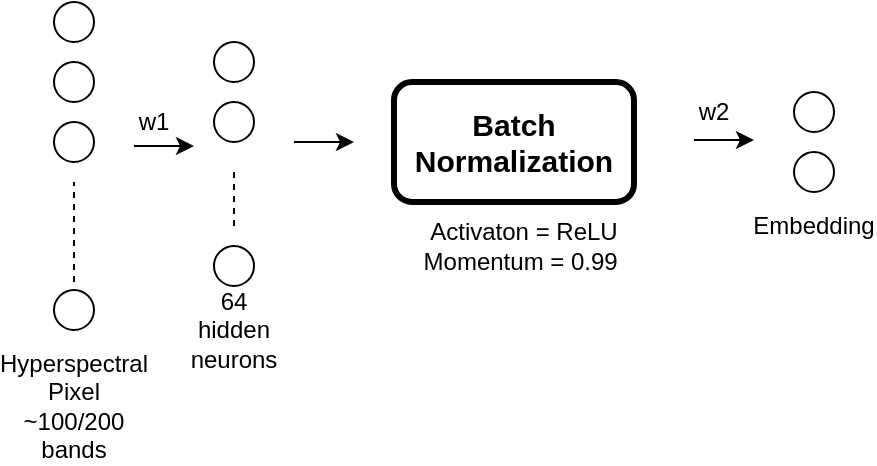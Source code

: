 <mxfile type="device" version="10.7.0"><diagram id="fuGZOkBNbBCc_XOJ73T3" name="Page-1"><mxGraphModel grid="1" dx="1010" dy="578" gridSize="10" guides="1" tooltips="1" connect="1" arrows="1" fold="1" page="1" pageScale="1" pageWidth="827" pageHeight="369" math="0" shadow="0"><root><mxCell id="0"/><mxCell id="1" parent="0"/><mxCell id="42XdpaSLYsKR8kCS0dH4-1" value="" parent="1" style="ellipse;whiteSpace=wrap;html=1;aspect=fixed;" vertex="1"><mxGeometry as="geometry" x="40" y="18" width="20" height="20"/></mxCell><mxCell id="42XdpaSLYsKR8kCS0dH4-2" value="" parent="1" style="ellipse;whiteSpace=wrap;html=1;aspect=fixed;" vertex="1"><mxGeometry as="geometry" x="40" y="48" width="20" height="20"/></mxCell><mxCell id="42XdpaSLYsKR8kCS0dH4-3" value="" parent="1" style="ellipse;whiteSpace=wrap;html=1;aspect=fixed;" vertex="1"><mxGeometry as="geometry" x="40" y="78" width="20" height="20"/></mxCell><mxCell id="42XdpaSLYsKR8kCS0dH4-4" value="" parent="1" style="endArrow=none;dashed=1;html=1;" edge="1"><mxGeometry as="geometry" width="50" height="50" relative="1"><mxPoint as="sourcePoint" x="50" y="158"/><mxPoint as="targetPoint" x="50" y="108"/></mxGeometry></mxCell><mxCell id="42XdpaSLYsKR8kCS0dH4-5" value="" parent="1" style="ellipse;whiteSpace=wrap;html=1;aspect=fixed;" vertex="1"><mxGeometry as="geometry" x="40" y="162" width="20" height="20"/></mxCell><mxCell id="42XdpaSLYsKR8kCS0dH4-6" value="Hyperspectral Pixel ~100/200 bands&lt;br&gt;" parent="1" style="text;html=1;strokeColor=none;fillColor=none;align=center;verticalAlign=middle;whiteSpace=wrap;rounded=0;" vertex="1"><mxGeometry as="geometry" x="30" y="210" width="40" height="20"/></mxCell><mxCell id="42XdpaSLYsKR8kCS0dH4-7" value="" parent="1" style="ellipse;whiteSpace=wrap;html=1;aspect=fixed;" vertex="1"><mxGeometry as="geometry" x="120" y="140" width="20" height="20"/></mxCell><mxCell id="42XdpaSLYsKR8kCS0dH4-8" value="" parent="1" style="ellipse;whiteSpace=wrap;html=1;aspect=fixed;" vertex="1"><mxGeometry as="geometry" x="120" y="68" width="20" height="20"/></mxCell><mxCell id="42XdpaSLYsKR8kCS0dH4-9" value="" parent="1" style="ellipse;whiteSpace=wrap;html=1;aspect=fixed;" vertex="1"><mxGeometry as="geometry" x="120" y="38" width="20" height="20"/></mxCell><mxCell id="42XdpaSLYsKR8kCS0dH4-11" value="" parent="1" style="endArrow=none;dashed=1;html=1;" edge="1"><mxGeometry as="geometry" width="50" height="50" relative="1"><mxPoint as="sourcePoint" x="130" y="130"/><mxPoint as="targetPoint" x="130" y="100"/></mxGeometry></mxCell><mxCell id="42XdpaSLYsKR8kCS0dH4-12" value="" parent="1" style="endArrow=classic;html=1;" edge="1"><mxGeometry as="geometry" width="50" height="50" relative="1"><mxPoint as="sourcePoint" x="80" y="90"/><mxPoint as="targetPoint" x="110" y="90"/></mxGeometry></mxCell><mxCell id="42XdpaSLYsKR8kCS0dH4-13" value="64 hidden neurons&lt;br&gt;" parent="1" style="text;html=1;strokeColor=none;fillColor=none;align=center;verticalAlign=middle;whiteSpace=wrap;rounded=0;" vertex="1"><mxGeometry as="geometry" x="110" y="172" width="40" height="20"/></mxCell><mxCell id="42XdpaSLYsKR8kCS0dH4-14" value="&lt;b style=&quot;font-size: 15px&quot;&gt;&lt;font style=&quot;font-size: 15px&quot;&gt;Batch Normalization&lt;/font&gt;&lt;/b&gt;&lt;br style=&quot;font-size: 15px&quot;&gt;" parent="1" style="text;html=1;strokeColor=none;fillColor=none;align=center;verticalAlign=middle;whiteSpace=wrap;rounded=0;" vertex="1"><mxGeometry as="geometry" x="250" y="78" width="40" height="20"/></mxCell><mxCell id="42XdpaSLYsKR8kCS0dH4-15" value="" parent="1" style="rounded=1;whiteSpace=wrap;html=1;strokeColor=#000000;strokeWidth=3;fillColor=none;" vertex="1"><mxGeometry as="geometry" x="210" y="58" width="120" height="60"/></mxCell><mxCell id="42XdpaSLYsKR8kCS0dH4-16" value="" parent="1" style="endArrow=classic;html=1;" edge="1"><mxGeometry as="geometry" width="50" height="50" relative="1"><mxPoint as="sourcePoint" x="160" y="88"/><mxPoint as="targetPoint" x="190" y="88"/></mxGeometry></mxCell><mxCell id="42XdpaSLYsKR8kCS0dH4-17" value="" parent="1" style="endArrow=classic;html=1;" edge="1"><mxGeometry as="geometry" width="50" height="50" relative="1"><mxPoint as="sourcePoint" x="360" y="87"/><mxPoint as="targetPoint" x="390" y="87"/></mxGeometry></mxCell><mxCell id="42XdpaSLYsKR8kCS0dH4-18" value="" parent="1" style="ellipse;whiteSpace=wrap;html=1;aspect=fixed;" vertex="1"><mxGeometry as="geometry" x="410" y="63" width="20" height="20"/></mxCell><mxCell id="42XdpaSLYsKR8kCS0dH4-23" value="" parent="1" style="ellipse;whiteSpace=wrap;html=1;aspect=fixed;" vertex="1"><mxGeometry as="geometry" x="410" y="93" width="20" height="20"/></mxCell><mxCell id="42XdpaSLYsKR8kCS0dH4-26" value="Activaton = ReLU&lt;br&gt;Momentum = 0.99&amp;nbsp;&lt;br&gt;" parent="1" style="text;html=1;strokeColor=none;fillColor=none;align=center;verticalAlign=middle;whiteSpace=wrap;rounded=0;" vertex="1"><mxGeometry as="geometry" x="210" y="130" width="130" height="20"/></mxCell><mxCell id="42XdpaSLYsKR8kCS0dH4-27" value="w1&lt;br&gt;" parent="1" style="text;html=1;strokeColor=none;fillColor=none;align=center;verticalAlign=middle;whiteSpace=wrap;rounded=0;" vertex="1"><mxGeometry as="geometry" x="70" y="68" width="40" height="20"/></mxCell><mxCell id="42XdpaSLYsKR8kCS0dH4-28" value="w2&lt;br&gt;" parent="1" style="text;html=1;strokeColor=none;fillColor=none;align=center;verticalAlign=middle;whiteSpace=wrap;rounded=0;" vertex="1"><mxGeometry as="geometry" x="350" y="63" width="40" height="20"/></mxCell><mxCell id="42XdpaSLYsKR8kCS0dH4-31" value="Embedding&lt;br&gt;" parent="1" style="text;html=1;strokeColor=none;fillColor=none;align=center;verticalAlign=middle;whiteSpace=wrap;rounded=0;" vertex="1"><mxGeometry as="geometry" x="400" y="120" width="40" height="20"/></mxCell></root></mxGraphModel></diagram></mxfile>